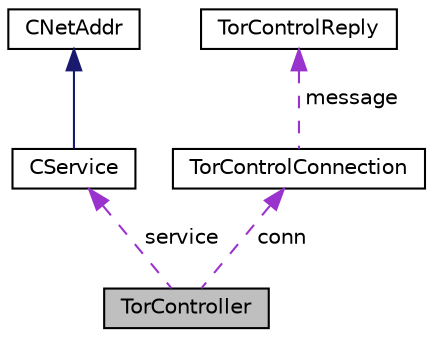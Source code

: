 digraph "TorController"
{
  edge [fontname="Helvetica",fontsize="10",labelfontname="Helvetica",labelfontsize="10"];
  node [fontname="Helvetica",fontsize="10",shape=record];
  Node1 [label="TorController",height=0.2,width=0.4,color="black", fillcolor="grey75", style="filled", fontcolor="black"];
  Node2 -> Node1 [dir="back",color="darkorchid3",fontsize="10",style="dashed",label=" service" ,fontname="Helvetica"];
  Node2 [label="CService",height=0.2,width=0.4,color="black", fillcolor="white", style="filled",URL="$d3/dcc/class_c_service.html",tooltip="A combination of a network address (CNetAddr) and a (TCP) port. "];
  Node3 -> Node2 [dir="back",color="midnightblue",fontsize="10",style="solid",fontname="Helvetica"];
  Node3 [label="CNetAddr",height=0.2,width=0.4,color="black", fillcolor="white", style="filled",URL="$d3/dc3/class_c_net_addr.html",tooltip="IP address (IPv6, or IPv4 using mapped IPv6 range (::FFFF:0:0/96)) "];
  Node4 -> Node1 [dir="back",color="darkorchid3",fontsize="10",style="dashed",label=" conn" ,fontname="Helvetica"];
  Node4 [label="TorControlConnection",height=0.2,width=0.4,color="black", fillcolor="white", style="filled",URL="$df/dc6/class_tor_control_connection.html",tooltip="Low-level handling for Tor control connection. "];
  Node5 -> Node4 [dir="back",color="darkorchid3",fontsize="10",style="dashed",label=" message" ,fontname="Helvetica"];
  Node5 [label="TorControlReply",height=0.2,width=0.4,color="black", fillcolor="white", style="filled",URL="$d7/dea/class_tor_control_reply.html",tooltip="Reply from Tor, can be single or multi-line. "];
}
